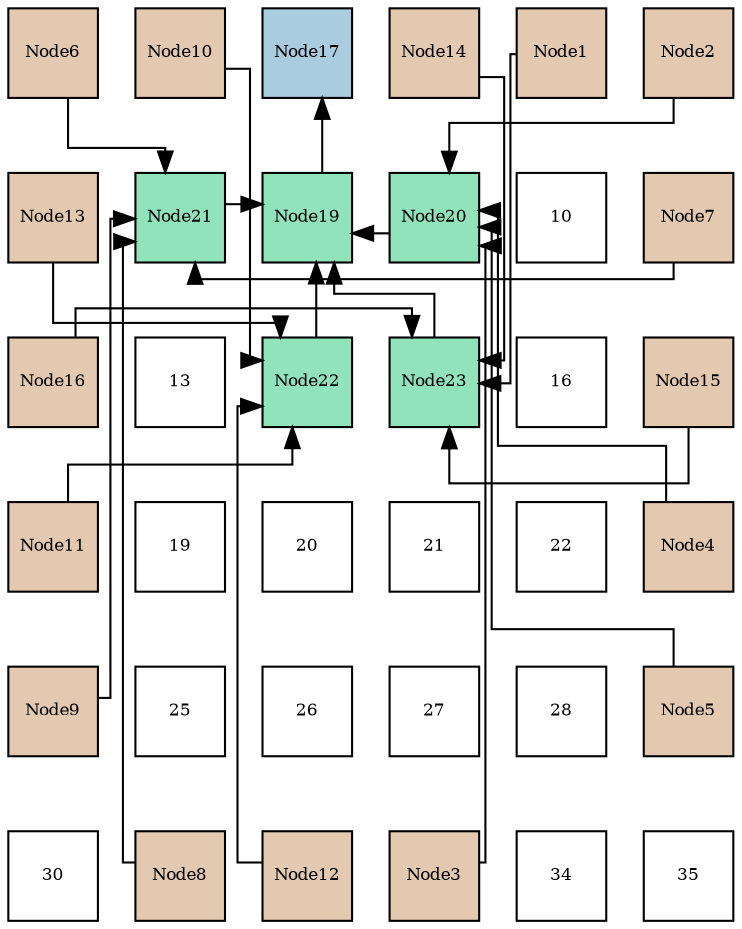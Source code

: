 digraph layout{
 rankdir=TB;
 splines=ortho;
 node [style=filled shape=square fixedsize=true width=0.6];
0[label="Node6", fontsize=8, fillcolor="#e3c9af"];
1[label="Node10", fontsize=8, fillcolor="#e3c9af"];
2[label="Node17", fontsize=8, fillcolor="#a9ccde"];
3[label="Node14", fontsize=8, fillcolor="#e3c9af"];
4[label="Node1", fontsize=8, fillcolor="#e3c9af"];
5[label="Node2", fontsize=8, fillcolor="#e3c9af"];
6[label="Node13", fontsize=8, fillcolor="#e3c9af"];
7[label="Node21", fontsize=8, fillcolor="#91e3bb"];
8[label="Node19", fontsize=8, fillcolor="#91e3bb"];
9[label="Node20", fontsize=8, fillcolor="#91e3bb"];
10[label="10", fontsize=8, fillcolor="#ffffff"];
11[label="Node7", fontsize=8, fillcolor="#e3c9af"];
12[label="Node16", fontsize=8, fillcolor="#e3c9af"];
13[label="13", fontsize=8, fillcolor="#ffffff"];
14[label="Node22", fontsize=8, fillcolor="#91e3bb"];
15[label="Node23", fontsize=8, fillcolor="#91e3bb"];
16[label="16", fontsize=8, fillcolor="#ffffff"];
17[label="Node15", fontsize=8, fillcolor="#e3c9af"];
18[label="Node11", fontsize=8, fillcolor="#e3c9af"];
19[label="19", fontsize=8, fillcolor="#ffffff"];
20[label="20", fontsize=8, fillcolor="#ffffff"];
21[label="21", fontsize=8, fillcolor="#ffffff"];
22[label="22", fontsize=8, fillcolor="#ffffff"];
23[label="Node4", fontsize=8, fillcolor="#e3c9af"];
24[label="Node9", fontsize=8, fillcolor="#e3c9af"];
25[label="25", fontsize=8, fillcolor="#ffffff"];
26[label="26", fontsize=8, fillcolor="#ffffff"];
27[label="27", fontsize=8, fillcolor="#ffffff"];
28[label="28", fontsize=8, fillcolor="#ffffff"];
29[label="Node5", fontsize=8, fillcolor="#e3c9af"];
30[label="30", fontsize=8, fillcolor="#ffffff"];
31[label="Node8", fontsize=8, fillcolor="#e3c9af"];
32[label="Node12", fontsize=8, fillcolor="#e3c9af"];
33[label="Node3", fontsize=8, fillcolor="#e3c9af"];
34[label="34", fontsize=8, fillcolor="#ffffff"];
35[label="35", fontsize=8, fillcolor="#ffffff"];
edge [constraint=false, style=vis];8 -> 2;
9 -> 8;
7 -> 8;
14 -> 8;
15 -> 8;
5 -> 9;
33 -> 9;
23 -> 9;
29 -> 9;
0 -> 7;
11 -> 7;
31 -> 7;
24 -> 7;
1 -> 14;
18 -> 14;
32 -> 14;
6 -> 14;
4 -> 15;
3 -> 15;
17 -> 15;
12 -> 15;
edge [constraint=true, style=invis];
0 -> 6 -> 12 -> 18 -> 24 -> 30;
1 -> 7 -> 13 -> 19 -> 25 -> 31;
2 -> 8 -> 14 -> 20 -> 26 -> 32;
3 -> 9 -> 15 -> 21 -> 27 -> 33;
4 -> 10 -> 16 -> 22 -> 28 -> 34;
5 -> 11 -> 17 -> 23 -> 29 -> 35;
rank = same {0 -> 1 -> 2 -> 3 -> 4 -> 5};
rank = same {6 -> 7 -> 8 -> 9 -> 10 -> 11};
rank = same {12 -> 13 -> 14 -> 15 -> 16 -> 17};
rank = same {18 -> 19 -> 20 -> 21 -> 22 -> 23};
rank = same {24 -> 25 -> 26 -> 27 -> 28 -> 29};
rank = same {30 -> 31 -> 32 -> 33 -> 34 -> 35};
}
